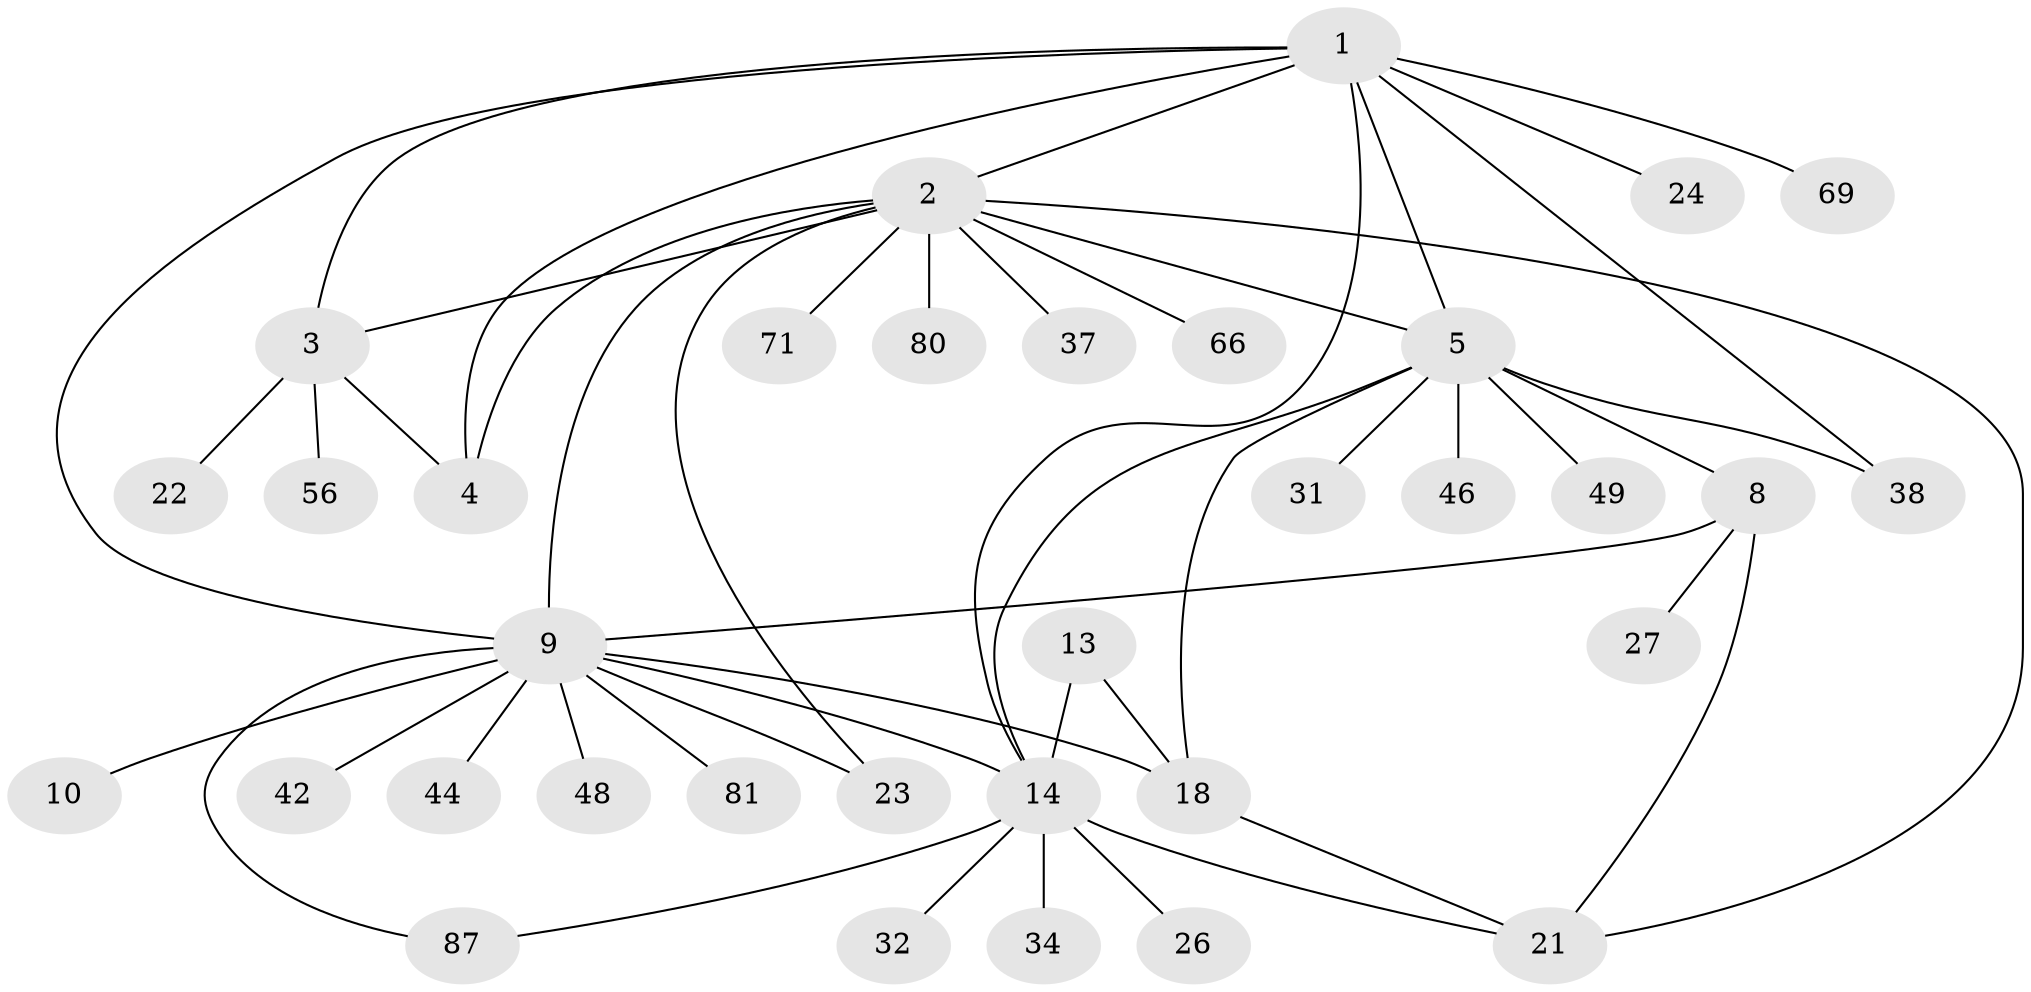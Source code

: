 // original degree distribution, {9: 0.04597701149425287, 11: 0.011494252873563218, 6: 0.06896551724137931, 5: 0.034482758620689655, 3: 0.04597701149425287, 7: 0.022988505747126436, 13: 0.011494252873563218, 8: 0.011494252873563218, 4: 0.034482758620689655, 1: 0.5402298850574713, 2: 0.1724137931034483}
// Generated by graph-tools (version 1.1) at 2025/19/03/04/25 18:19:46]
// undirected, 34 vertices, 49 edges
graph export_dot {
graph [start="1"]
  node [color=gray90,style=filled];
  1;
  2;
  3 [super="+28"];
  4 [super="+29+39"];
  5 [super="+6"];
  8;
  9 [super="+12+11"];
  10 [super="+33+43+40+59+74+54"];
  13 [super="+68+78+57+77+61"];
  14 [super="+15+16"];
  18 [super="+20+60"];
  21 [super="+86"];
  22;
  23;
  24 [super="+62"];
  26;
  27 [super="+36"];
  31;
  32 [super="+70+84+73"];
  34;
  37 [super="+65"];
  38;
  42;
  44;
  46;
  48 [super="+58"];
  49;
  56;
  66;
  69;
  71;
  80 [super="+83"];
  81;
  87;
  1 -- 2;
  1 -- 3;
  1 -- 4;
  1 -- 24;
  1 -- 38;
  1 -- 69;
  1 -- 14;
  1 -- 9;
  1 -- 5;
  2 -- 3;
  2 -- 4;
  2 -- 23;
  2 -- 37;
  2 -- 66;
  2 -- 71;
  2 -- 80;
  2 -- 21;
  2 -- 9;
  2 -- 5;
  3 -- 4;
  3 -- 22;
  3 -- 56;
  5 -- 8 [weight=3];
  5 -- 38;
  5 -- 14;
  5 -- 46;
  5 -- 49;
  5 -- 18 [weight=4];
  5 -- 31;
  8 -- 21;
  8 -- 27;
  8 -- 9;
  9 -- 10 [weight=3];
  9 -- 44;
  9 -- 14 [weight=2];
  9 -- 48;
  9 -- 81;
  9 -- 18 [weight=2];
  9 -- 23;
  9 -- 87;
  9 -- 42;
  13 -- 14 [weight=3];
  13 -- 18 [weight=2];
  14 -- 32;
  14 -- 87;
  14 -- 26;
  14 -- 34;
  14 -- 21;
  18 -- 21;
}

